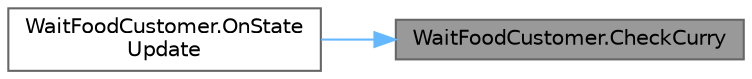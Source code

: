 digraph "WaitFoodCustomer.CheckCurry"
{
 // LATEX_PDF_SIZE
  bgcolor="transparent";
  edge [fontname=Helvetica,fontsize=10,labelfontname=Helvetica,labelfontsize=10];
  node [fontname=Helvetica,fontsize=10,shape=box,height=0.2,width=0.4];
  rankdir="RL";
  Node1 [id="Node000001",label="WaitFoodCustomer.CheckCurry",height=0.2,width=0.4,color="gray40", fillcolor="grey60", style="filled", fontcolor="black",tooltip=" "];
  Node1 -> Node2 [id="edge1_Node000001_Node000002",dir="back",color="steelblue1",style="solid",tooltip=" "];
  Node2 [id="Node000002",label="WaitFoodCustomer.OnState\lUpdate",height=0.2,width=0.4,color="grey40", fillcolor="white", style="filled",URL="$class_wait_food_customer.html#a51110806acb351737f2edce9736a328f",tooltip=" "];
}
